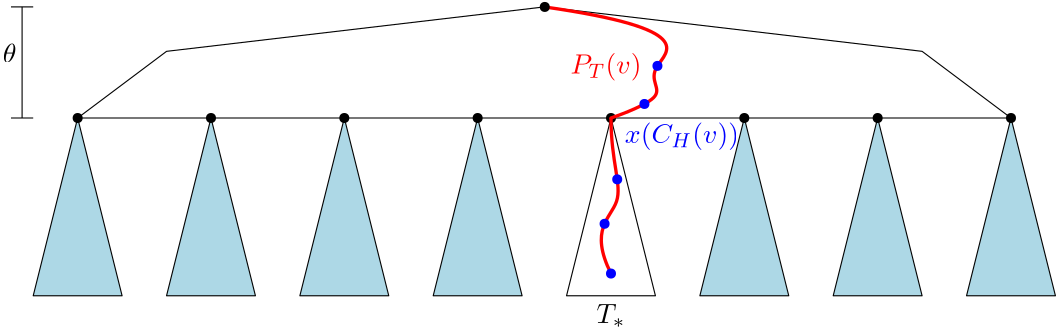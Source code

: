 <?xml version="1.0"?>
<!DOCTYPE ipe SYSTEM "ipe.dtd">
<ipe version="70206" creator="Ipe 7.2.7">
<info created="D:20200225214259" modified="D:20200302113140"/>
<ipestyle name="basic">
<symbol name="arrow/arc(spx)">
<path stroke="sym-stroke" fill="sym-stroke" pen="sym-pen">
0 0 m
-1 0.333 l
-1 -0.333 l
h
</path>
</symbol>
<symbol name="arrow/farc(spx)">
<path stroke="sym-stroke" fill="white" pen="sym-pen">
0 0 m
-1 0.333 l
-1 -0.333 l
h
</path>
</symbol>
<symbol name="arrow/ptarc(spx)">
<path stroke="sym-stroke" fill="sym-stroke" pen="sym-pen">
0 0 m
-1 0.333 l
-0.8 0 l
-1 -0.333 l
h
</path>
</symbol>
<symbol name="arrow/fptarc(spx)">
<path stroke="sym-stroke" fill="white" pen="sym-pen">
0 0 m
-1 0.333 l
-0.8 0 l
-1 -0.333 l
h
</path>
</symbol>
<symbol name="mark/circle(sx)" transformations="translations">
<path fill="sym-stroke">
0.6 0 0 0.6 0 0 e
0.4 0 0 0.4 0 0 e
</path>
</symbol>
<symbol name="mark/disk(sx)" transformations="translations">
<path fill="sym-stroke">
0.6 0 0 0.6 0 0 e
</path>
</symbol>
<symbol name="mark/fdisk(sfx)" transformations="translations">
<group>
<path fill="sym-fill">
0.5 0 0 0.5 0 0 e
</path>
<path fill="sym-stroke" fillrule="eofill">
0.6 0 0 0.6 0 0 e
0.4 0 0 0.4 0 0 e
</path>
</group>
</symbol>
<symbol name="mark/box(sx)" transformations="translations">
<path fill="sym-stroke" fillrule="eofill">
-0.6 -0.6 m
0.6 -0.6 l
0.6 0.6 l
-0.6 0.6 l
h
-0.4 -0.4 m
0.4 -0.4 l
0.4 0.4 l
-0.4 0.4 l
h
</path>
</symbol>
<symbol name="mark/square(sx)" transformations="translations">
<path fill="sym-stroke">
-0.6 -0.6 m
0.6 -0.6 l
0.6 0.6 l
-0.6 0.6 l
h
</path>
</symbol>
<symbol name="mark/fsquare(sfx)" transformations="translations">
<group>
<path fill="sym-fill">
-0.5 -0.5 m
0.5 -0.5 l
0.5 0.5 l
-0.5 0.5 l
h
</path>
<path fill="sym-stroke" fillrule="eofill">
-0.6 -0.6 m
0.6 -0.6 l
0.6 0.6 l
-0.6 0.6 l
h
-0.4 -0.4 m
0.4 -0.4 l
0.4 0.4 l
-0.4 0.4 l
h
</path>
</group>
</symbol>
<symbol name="mark/cross(sx)" transformations="translations">
<group>
<path fill="sym-stroke">
-0.43 -0.57 m
0.57 0.43 l
0.43 0.57 l
-0.57 -0.43 l
h
</path>
<path fill="sym-stroke">
-0.43 0.57 m
0.57 -0.43 l
0.43 -0.57 l
-0.57 0.43 l
h
</path>
</group>
</symbol>
<symbol name="arrow/fnormal(spx)">
<path stroke="sym-stroke" fill="white" pen="sym-pen">
0 0 m
-1 0.333 l
-1 -0.333 l
h
</path>
</symbol>
<symbol name="arrow/pointed(spx)">
<path stroke="sym-stroke" fill="sym-stroke" pen="sym-pen">
0 0 m
-1 0.333 l
-0.8 0 l
-1 -0.333 l
h
</path>
</symbol>
<symbol name="arrow/fpointed(spx)">
<path stroke="sym-stroke" fill="white" pen="sym-pen">
0 0 m
-1 0.333 l
-0.8 0 l
-1 -0.333 l
h
</path>
</symbol>
<symbol name="arrow/linear(spx)">
<path stroke="sym-stroke" pen="sym-pen">
-1 0.333 m
0 0 l
-1 -0.333 l
</path>
</symbol>
<symbol name="arrow/fdouble(spx)">
<path stroke="sym-stroke" fill="white" pen="sym-pen">
0 0 m
-1 0.333 l
-1 -0.333 l
h
-1 0 m
-2 0.333 l
-2 -0.333 l
h
</path>
</symbol>
<symbol name="arrow/double(spx)">
<path stroke="sym-stroke" fill="sym-stroke" pen="sym-pen">
0 0 m
-1 0.333 l
-1 -0.333 l
h
-1 0 m
-2 0.333 l
-2 -0.333 l
h
</path>
</symbol>
<pen name="heavier" value="0.8"/>
<pen name="fat" value="1.2"/>
<pen name="ultrafat" value="2"/>
<symbolsize name="large" value="5"/>
<symbolsize name="small" value="2"/>
<symbolsize name="tiny" value="1.1"/>
<arrowsize name="large" value="10"/>
<arrowsize name="small" value="5"/>
<arrowsize name="tiny" value="3"/>
<color name="red" value="1 0 0"/>
<color name="green" value="0 1 0"/>
<color name="blue" value="0 0 1"/>
<color name="yellow" value="1 1 0"/>
<color name="orange" value="1 0.647 0"/>
<color name="gold" value="1 0.843 0"/>
<color name="purple" value="0.627 0.125 0.941"/>
<color name="gray" value="0.745"/>
<color name="brown" value="0.647 0.165 0.165"/>
<color name="navy" value="0 0 0.502"/>
<color name="pink" value="1 0.753 0.796"/>
<color name="seagreen" value="0.18 0.545 0.341"/>
<color name="turquoise" value="0.251 0.878 0.816"/>
<color name="violet" value="0.933 0.51 0.933"/>
<color name="darkblue" value="0 0 0.545"/>
<color name="darkcyan" value="0 0.545 0.545"/>
<color name="darkgray" value="0.663"/>
<color name="darkgreen" value="0 0.392 0"/>
<color name="darkmagenta" value="0.545 0 0.545"/>
<color name="darkorange" value="1 0.549 0"/>
<color name="darkred" value="0.545 0 0"/>
<color name="lightblue" value="0.678 0.847 0.902"/>
<color name="lightcyan" value="0.878 1 1"/>
<color name="lightgray" value="0.827"/>
<color name="lightgreen" value="0.565 0.933 0.565"/>
<color name="lightyellow" value="1 1 0.878"/>
<dashstyle name="dashed" value="[4] 0"/>
<dashstyle name="dotted" value="[1 3] 0"/>
<dashstyle name="dash dotted" value="[4 2 1 2] 0"/>
<dashstyle name="dash dot dotted" value="[4 2 1 2 1 2] 0"/>
<textsize name="large" value="\large"/>
<textsize name="small" value="\small"/>
<textsize name="tiny" value="\tiny"/>
<textsize name="Large" value="\Large"/>
<textsize name="LARGE" value="\LARGE"/>
<textsize name="huge" value="\huge"/>
<textsize name="Huge" value="\Huge"/>
<textsize name="footnote" value="\footnotesize"/>
<textstyle name="center" begin="\begin{center}" end="\end{center}"/>
<textstyle name="itemize" begin="\begin{itemize}" end="\end{itemize}"/>
<textstyle name="item" begin="\begin{itemize}\item{}" end="\end{itemize}"/>
<gridsize name="4 pts" value="4"/>
<gridsize name="8 pts (~3 mm)" value="8"/>
<gridsize name="16 pts (~6 mm)" value="16"/>
<gridsize name="32 pts (~12 mm)" value="32"/>
<gridsize name="10 pts (~3.5 mm)" value="10"/>
<gridsize name="20 pts (~7 mm)" value="20"/>
<gridsize name="14 pts (~5 mm)" value="14"/>
<gridsize name="28 pts (~10 mm)" value="28"/>
<gridsize name="56 pts (~20 mm)" value="56"/>
<anglesize name="90 deg" value="90"/>
<anglesize name="60 deg" value="60"/>
<anglesize name="45 deg" value="45"/>
<anglesize name="30 deg" value="30"/>
<anglesize name="22.5 deg" value="22.5"/>
<opacity name="10%" value="0.1"/>
<opacity name="30%" value="0.3"/>
<opacity name="50%" value="0.5"/>
<opacity name="75%" value="0.75"/>
<tiling name="falling" angle="-60" step="4" width="1"/>
<tiling name="rising" angle="30" step="4" width="1"/>
</ipestyle>
<page>
<layer name="alpha"/>
<view layers="alpha" active="alpha"/>
<path layer="alpha" stroke="black" fill="lightblue">
128 640 m
112 576 l
144 576 l
h
</path>
<use name="mark/disk(sx)" pos="128 640" size="normal" stroke="black"/>
<path matrix="1 0 0 1 48 0" stroke="black" fill="lightblue">
128 640 m
112 576 l
144 576 l
h
</path>
<use matrix="1 0 0 1 48 0" name="mark/disk(sx)" pos="128 640" size="normal" stroke="black"/>
<path matrix="1 0 0 1 96 0" stroke="black" fill="lightblue">
128 640 m
112 576 l
144 576 l
h
</path>
<use matrix="1 0 0 1 96 0" name="mark/disk(sx)" pos="128 640" size="normal" stroke="black"/>
<path matrix="1 0 0 1 144 0" stroke="black" fill="lightblue">
128 640 m
112 576 l
144 576 l
h
</path>
<use matrix="1 0 0 1 144 0" name="mark/disk(sx)" pos="128 640" size="normal" stroke="black"/>
<path matrix="1 0 0 1 192 0" stroke="black">
128 640 m
112 576 l
144 576 l
h
</path>
<use matrix="1 0 0 1 192 0" name="mark/disk(sx)" pos="128 640" size="normal" stroke="black"/>
<path matrix="1 0 0 1 240 0" stroke="black" fill="lightblue">
128 640 m
112 576 l
144 576 l
h
</path>
<use matrix="1 0 0 1 240 0" name="mark/disk(sx)" pos="128 640" size="normal" stroke="black"/>
<path matrix="1 0 0 1 288 0" stroke="black" fill="lightblue">
128 640 m
112 576 l
144 576 l
h
</path>
<use matrix="1 0 0 1 288 0" name="mark/disk(sx)" pos="128 640" size="normal" stroke="black"/>
<path matrix="1 0 0 1 336 0" stroke="black" fill="lightblue">
128 640 m
112 576 l
144 576 l
h
</path>
<use matrix="1 0 0 1 336 0" name="mark/disk(sx)" pos="128 640" size="normal" stroke="black"/>
<path stroke="black">
128 640 m
160 664 l
296 680 l
432 664 l
464 640 l
h
</path>
<path stroke="red" pen="fat" cap="1">
296 680 m
352 672
328 656
344 648
320 640
320 640 c
</path>
<path stroke="red" pen="fat">
320 640 m
320 624
328 608
312 600
320 584 c
</path>
<use name="mark/disk(sx)" pos="320 584" size="normal" stroke="blue"/>
<use name="mark/disk(sx)" pos="317.694 601.919" size="normal" stroke="blue"/>
<use name="mark/disk(sx)" pos="322.246 617.913" size="normal" stroke="blue"/>
<use name="mark/disk(sx)" pos="332.038 645.055" size="normal" stroke="blue"/>
<use name="mark/disk(sx)" pos="336.727 658.762" size="normal" stroke="blue"/>
<text matrix="1 0 0 1 0 13" transformations="translations" pos="320 560" stroke="black" type="label" width="10.402" height="6.812" depth="1.49" halign="center" valign="top" style="math">T_*</text>
<text matrix="1 0 0 1 -51 -49" transformations="translations" pos="376 680" stroke="blue" type="label" width="41.055" height="7.473" depth="2.49" valign="baseline" style="math">x(C_H(v))</text>
<text matrix="1 0 0 1 11 0" transformations="translations" pos="320 656" stroke="red" type="label" width="25.608" height="7.473" depth="2.49" halign="right" valign="baseline" style="math">P_T(v)</text>
<use name="mark/disk(sx)" pos="296.157 679.982" size="normal" stroke="black"/>
<path stroke="black">
108 680 m
108 640 l
</path>
<path stroke="black">
104 680 m
112 680 l
</path>
<path stroke="black">
104 640 m
112 640 l
</path>
<text matrix="1 0 0 1 26 0" transformations="translations" pos="80 660" stroke="black" type="label" width="4.954" height="6.918" depth="0" halign="right" valign="baseline" style="math">\theta</text>
</page>
</ipe>
